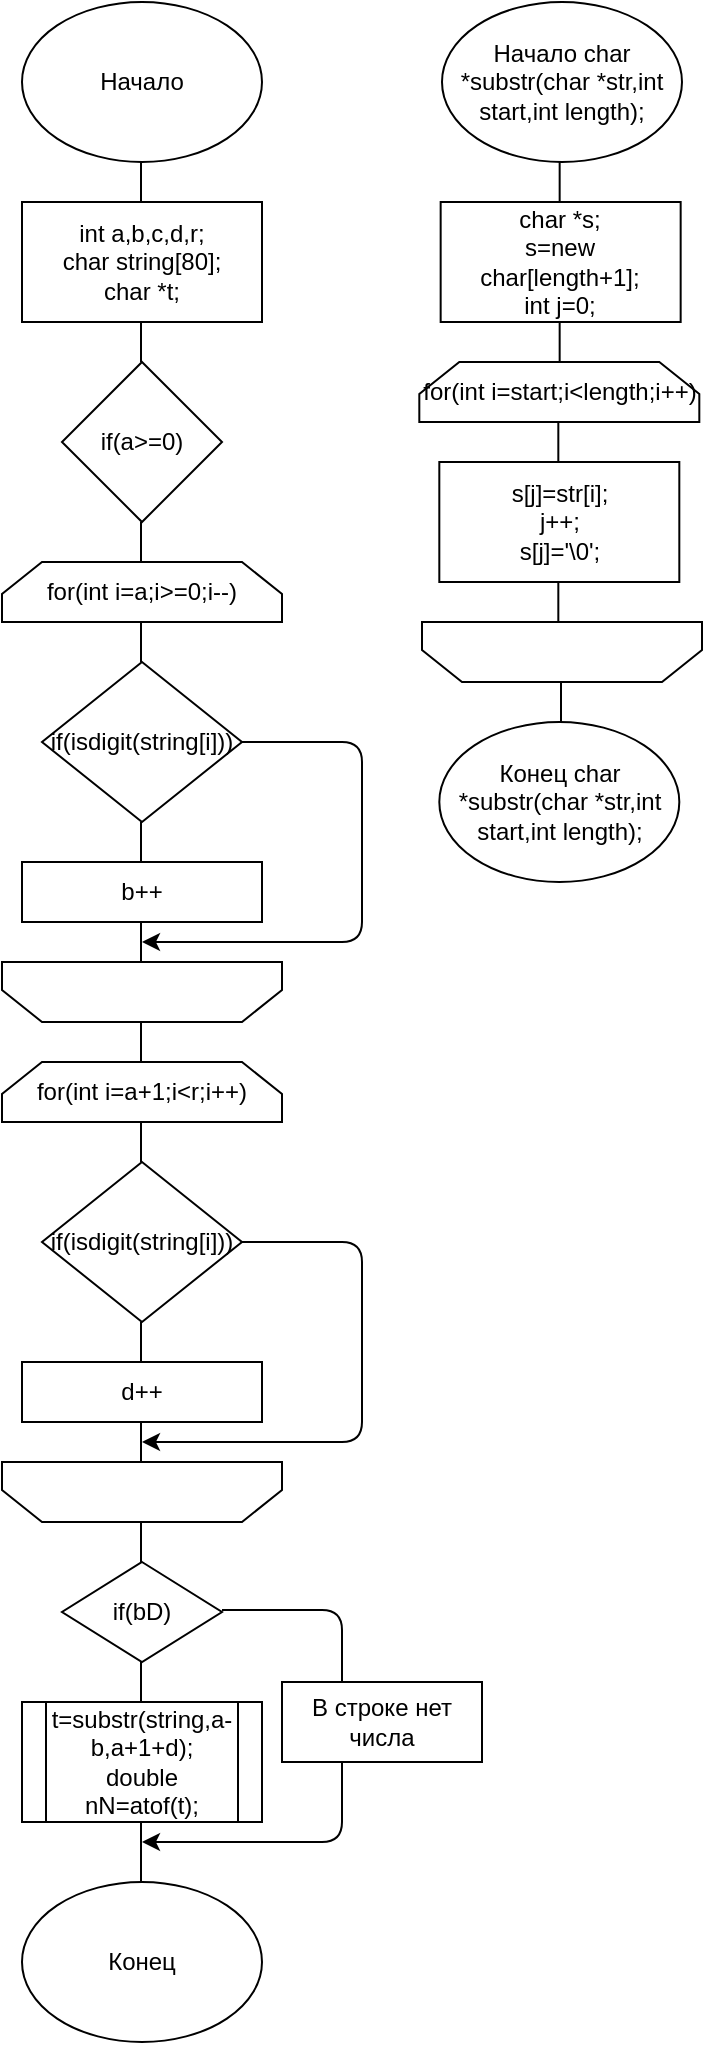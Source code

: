 <mxfile version="12.4.2" type="device" pages="1"><diagram id="As1o7ziqrwFoBMOixH2L" name="Page-1"><mxGraphModel dx="230" dy="468" grid="1" gridSize="10" guides="1" tooltips="1" connect="1" arrows="1" fold="1" page="1" pageScale="1" pageWidth="827" pageHeight="1169" math="0" shadow="0"><root><mxCell id="0"/><mxCell id="1" parent="0"/><mxCell id="P9-GZfOB5In4YIMltRdR-1" value="Начало" style="ellipse;whiteSpace=wrap;html=1;" vertex="1" parent="1"><mxGeometry x="30" width="120" height="80" as="geometry"/></mxCell><mxCell id="P9-GZfOB5In4YIMltRdR-2" value="" style="endArrow=none;html=1;" edge="1" parent="1"><mxGeometry width="50" height="50" relative="1" as="geometry"><mxPoint x="89.5" y="100" as="sourcePoint"/><mxPoint x="89.5" y="80" as="targetPoint"/></mxGeometry></mxCell><mxCell id="P9-GZfOB5In4YIMltRdR-3" value="int a,b,c,d,r;&lt;br&gt;char string[80];&lt;br&gt;char *t;" style="rounded=0;whiteSpace=wrap;html=1;" vertex="1" parent="1"><mxGeometry x="30" y="100" width="120" height="60" as="geometry"/></mxCell><mxCell id="P9-GZfOB5In4YIMltRdR-4" value="" style="endArrow=none;html=1;" edge="1" parent="1"><mxGeometry width="50" height="50" relative="1" as="geometry"><mxPoint x="89.5" y="180" as="sourcePoint"/><mxPoint x="89.5" y="160" as="targetPoint"/></mxGeometry></mxCell><mxCell id="P9-GZfOB5In4YIMltRdR-5" value="if(a&amp;gt;=0)" style="rhombus;whiteSpace=wrap;html=1;" vertex="1" parent="1"><mxGeometry x="50" y="180" width="80" height="80" as="geometry"/></mxCell><mxCell id="P9-GZfOB5In4YIMltRdR-6" value="" style="endArrow=none;html=1;" edge="1" parent="1"><mxGeometry width="50" height="50" relative="1" as="geometry"><mxPoint x="89.5" y="280" as="sourcePoint"/><mxPoint x="89.5" y="260" as="targetPoint"/></mxGeometry></mxCell><mxCell id="P9-GZfOB5In4YIMltRdR-7" value="if(isdigit(string[i]))" style="rhombus;whiteSpace=wrap;html=1;" vertex="1" parent="1"><mxGeometry x="40" y="330" width="100" height="80" as="geometry"/></mxCell><mxCell id="P9-GZfOB5In4YIMltRdR-8" value="for(int i=a;i&amp;gt;=0;i--)" style="shape=loopLimit;whiteSpace=wrap;html=1;" vertex="1" parent="1"><mxGeometry x="20" y="280" width="140" height="30" as="geometry"/></mxCell><mxCell id="P9-GZfOB5In4YIMltRdR-9" value="" style="endArrow=none;html=1;" edge="1" parent="1"><mxGeometry width="50" height="50" relative="1" as="geometry"><mxPoint x="89.5" y="330" as="sourcePoint"/><mxPoint x="89.5" y="310" as="targetPoint"/></mxGeometry></mxCell><mxCell id="P9-GZfOB5In4YIMltRdR-10" value="" style="endArrow=none;html=1;" edge="1" parent="1"><mxGeometry width="50" height="50" relative="1" as="geometry"><mxPoint x="89.5" y="430" as="sourcePoint"/><mxPoint x="89.5" y="410" as="targetPoint"/></mxGeometry></mxCell><mxCell id="P9-GZfOB5In4YIMltRdR-11" value="b++" style="rounded=0;whiteSpace=wrap;html=1;" vertex="1" parent="1"><mxGeometry x="30" y="430" width="120" height="30" as="geometry"/></mxCell><mxCell id="P9-GZfOB5In4YIMltRdR-12" value="" style="endArrow=none;html=1;" edge="1" parent="1"><mxGeometry width="50" height="50" relative="1" as="geometry"><mxPoint x="89.5" y="480" as="sourcePoint"/><mxPoint x="89.5" y="460" as="targetPoint"/></mxGeometry></mxCell><mxCell id="P9-GZfOB5In4YIMltRdR-13" value="" style="endArrow=classic;html=1;" edge="1" parent="1"><mxGeometry width="50" height="50" relative="1" as="geometry"><mxPoint x="140" y="370" as="sourcePoint"/><mxPoint x="90" y="470" as="targetPoint"/><Array as="points"><mxPoint x="200" y="370"/><mxPoint x="200" y="470"/></Array></mxGeometry></mxCell><mxCell id="P9-GZfOB5In4YIMltRdR-14" value="" style="shape=loopLimit;whiteSpace=wrap;html=1;rotation=-180;" vertex="1" parent="1"><mxGeometry x="20" y="480" width="140" height="30" as="geometry"/></mxCell><mxCell id="P9-GZfOB5In4YIMltRdR-15" value="" style="endArrow=none;html=1;" edge="1" parent="1"><mxGeometry width="50" height="50" relative="1" as="geometry"><mxPoint x="89.5" y="530" as="sourcePoint"/><mxPoint x="89.5" y="510" as="targetPoint"/></mxGeometry></mxCell><mxCell id="P9-GZfOB5In4YIMltRdR-16" value="for(int i=a+1;i&amp;lt;r;i++)" style="shape=loopLimit;whiteSpace=wrap;html=1;" vertex="1" parent="1"><mxGeometry x="20" y="530" width="140" height="30" as="geometry"/></mxCell><mxCell id="P9-GZfOB5In4YIMltRdR-17" value="if(isdigit(string[i]))" style="rhombus;whiteSpace=wrap;html=1;" vertex="1" parent="1"><mxGeometry x="40" y="580" width="100" height="80" as="geometry"/></mxCell><mxCell id="P9-GZfOB5In4YIMltRdR-18" value="" style="endArrow=none;html=1;" edge="1" parent="1"><mxGeometry width="50" height="50" relative="1" as="geometry"><mxPoint x="89.5" y="580" as="sourcePoint"/><mxPoint x="89.5" y="560" as="targetPoint"/></mxGeometry></mxCell><mxCell id="P9-GZfOB5In4YIMltRdR-19" value="" style="endArrow=none;html=1;" edge="1" parent="1"><mxGeometry width="50" height="50" relative="1" as="geometry"><mxPoint x="89.5" y="680" as="sourcePoint"/><mxPoint x="89.5" y="660" as="targetPoint"/></mxGeometry></mxCell><mxCell id="P9-GZfOB5In4YIMltRdR-20" value="d++" style="rounded=0;whiteSpace=wrap;html=1;" vertex="1" parent="1"><mxGeometry x="30" y="680" width="120" height="30" as="geometry"/></mxCell><mxCell id="P9-GZfOB5In4YIMltRdR-21" value="" style="endArrow=none;html=1;" edge="1" parent="1"><mxGeometry width="50" height="50" relative="1" as="geometry"><mxPoint x="89.5" y="730" as="sourcePoint"/><mxPoint x="89.5" y="710" as="targetPoint"/></mxGeometry></mxCell><mxCell id="P9-GZfOB5In4YIMltRdR-22" value="" style="endArrow=classic;html=1;" edge="1" parent="1"><mxGeometry width="50" height="50" relative="1" as="geometry"><mxPoint x="140" y="620" as="sourcePoint"/><mxPoint x="90" y="720" as="targetPoint"/><Array as="points"><mxPoint x="200" y="620"/><mxPoint x="200" y="720"/></Array></mxGeometry></mxCell><mxCell id="P9-GZfOB5In4YIMltRdR-23" value="" style="shape=loopLimit;whiteSpace=wrap;html=1;rotation=-180;" vertex="1" parent="1"><mxGeometry x="20" y="730" width="140" height="30" as="geometry"/></mxCell><mxCell id="P9-GZfOB5In4YIMltRdR-24" value="" style="endArrow=none;html=1;" edge="1" parent="1"><mxGeometry width="50" height="50" relative="1" as="geometry"><mxPoint x="89.5" y="780" as="sourcePoint"/><mxPoint x="89.5" y="760" as="targetPoint"/></mxGeometry></mxCell><mxCell id="P9-GZfOB5In4YIMltRdR-26" value="if(bD)" style="rhombus;whiteSpace=wrap;html=1;" vertex="1" parent="1"><mxGeometry x="50" y="780" width="80" height="50" as="geometry"/></mxCell><mxCell id="P9-GZfOB5In4YIMltRdR-28" value="" style="endArrow=none;html=1;" edge="1" parent="1"><mxGeometry width="50" height="50" relative="1" as="geometry"><mxPoint x="89.5" y="850" as="sourcePoint"/><mxPoint x="89.5" y="830" as="targetPoint"/></mxGeometry></mxCell><mxCell id="P9-GZfOB5In4YIMltRdR-29" value="t=substr(string,a-b,a+1+d);&lt;br&gt;double nN=atof(t);" style="shape=process;whiteSpace=wrap;html=1;backgroundOutline=1;" vertex="1" parent="1"><mxGeometry x="30" y="850" width="120" height="60" as="geometry"/></mxCell><mxCell id="P9-GZfOB5In4YIMltRdR-30" value="" style="endArrow=none;html=1;" edge="1" parent="1"><mxGeometry width="50" height="50" relative="1" as="geometry"><mxPoint x="89.5" y="940" as="sourcePoint"/><mxPoint x="89.5" y="910" as="targetPoint"/></mxGeometry></mxCell><mxCell id="P9-GZfOB5In4YIMltRdR-31" value="" style="endArrow=classic;html=1;" edge="1" parent="1"><mxGeometry width="50" height="50" relative="1" as="geometry"><mxPoint x="130" y="804" as="sourcePoint"/><mxPoint x="90" y="920" as="targetPoint"/><Array as="points"><mxPoint x="190" y="804"/><mxPoint x="190" y="920"/></Array></mxGeometry></mxCell><mxCell id="P9-GZfOB5In4YIMltRdR-32" value="В строке нет числа" style="rounded=0;whiteSpace=wrap;html=1;" vertex="1" parent="1"><mxGeometry x="160" y="840" width="100" height="40" as="geometry"/></mxCell><mxCell id="P9-GZfOB5In4YIMltRdR-33" value="Конец" style="ellipse;whiteSpace=wrap;html=1;" vertex="1" parent="1"><mxGeometry x="30" y="940" width="120" height="80" as="geometry"/></mxCell><mxCell id="P9-GZfOB5In4YIMltRdR-34" value="Начало char *substr(char *str,int start,int length);" style="ellipse;whiteSpace=wrap;html=1;" vertex="1" parent="1"><mxGeometry x="240" width="120" height="80" as="geometry"/></mxCell><mxCell id="P9-GZfOB5In4YIMltRdR-35" value="" style="endArrow=none;html=1;" edge="1" parent="1"><mxGeometry width="50" height="50" relative="1" as="geometry"><mxPoint x="298.83" y="100" as="sourcePoint"/><mxPoint x="298.83" y="80" as="targetPoint"/></mxGeometry></mxCell><mxCell id="P9-GZfOB5In4YIMltRdR-36" value="char *s;&lt;br&gt;s=new char[length+1];&lt;br&gt;int j=0;" style="rounded=0;whiteSpace=wrap;html=1;" vertex="1" parent="1"><mxGeometry x="239.33" y="100" width="120" height="60" as="geometry"/></mxCell><mxCell id="P9-GZfOB5In4YIMltRdR-37" value="" style="endArrow=none;html=1;" edge="1" parent="1"><mxGeometry width="50" height="50" relative="1" as="geometry"><mxPoint x="298.83" y="180" as="sourcePoint"/><mxPoint x="298.83" y="160" as="targetPoint"/></mxGeometry></mxCell><mxCell id="P9-GZfOB5In4YIMltRdR-38" value="for(int i=start;i&amp;lt;length;i++)" style="shape=loopLimit;whiteSpace=wrap;html=1;" vertex="1" parent="1"><mxGeometry x="228.66" y="180" width="140" height="30" as="geometry"/></mxCell><mxCell id="P9-GZfOB5In4YIMltRdR-39" value="" style="endArrow=none;html=1;" edge="1" parent="1"><mxGeometry width="50" height="50" relative="1" as="geometry"><mxPoint x="298.16" y="230" as="sourcePoint"/><mxPoint x="298.16" y="210" as="targetPoint"/></mxGeometry></mxCell><mxCell id="P9-GZfOB5In4YIMltRdR-40" value="s[j]=str[i];&lt;br&gt;j++;&lt;br&gt;s[j]='\0';" style="rounded=0;whiteSpace=wrap;html=1;" vertex="1" parent="1"><mxGeometry x="238.66" y="230" width="120" height="60" as="geometry"/></mxCell><mxCell id="P9-GZfOB5In4YIMltRdR-41" value="" style="shape=loopLimit;whiteSpace=wrap;html=1;rotation=-180;" vertex="1" parent="1"><mxGeometry x="230" y="310" width="140" height="30" as="geometry"/></mxCell><mxCell id="P9-GZfOB5In4YIMltRdR-42" value="" style="endArrow=none;html=1;" edge="1" parent="1"><mxGeometry width="50" height="50" relative="1" as="geometry"><mxPoint x="298.16" y="310" as="sourcePoint"/><mxPoint x="298.16" y="290" as="targetPoint"/></mxGeometry></mxCell><mxCell id="P9-GZfOB5In4YIMltRdR-43" value="" style="endArrow=none;html=1;" edge="1" parent="1"><mxGeometry width="50" height="50" relative="1" as="geometry"><mxPoint x="299.5" y="360" as="sourcePoint"/><mxPoint x="299.5" y="340" as="targetPoint"/></mxGeometry></mxCell><mxCell id="P9-GZfOB5In4YIMltRdR-45" value="Конец char *substr(char *str,int start,int length);" style="ellipse;whiteSpace=wrap;html=1;" vertex="1" parent="1"><mxGeometry x="238.66" y="360" width="120" height="80" as="geometry"/></mxCell></root></mxGraphModel></diagram></mxfile>